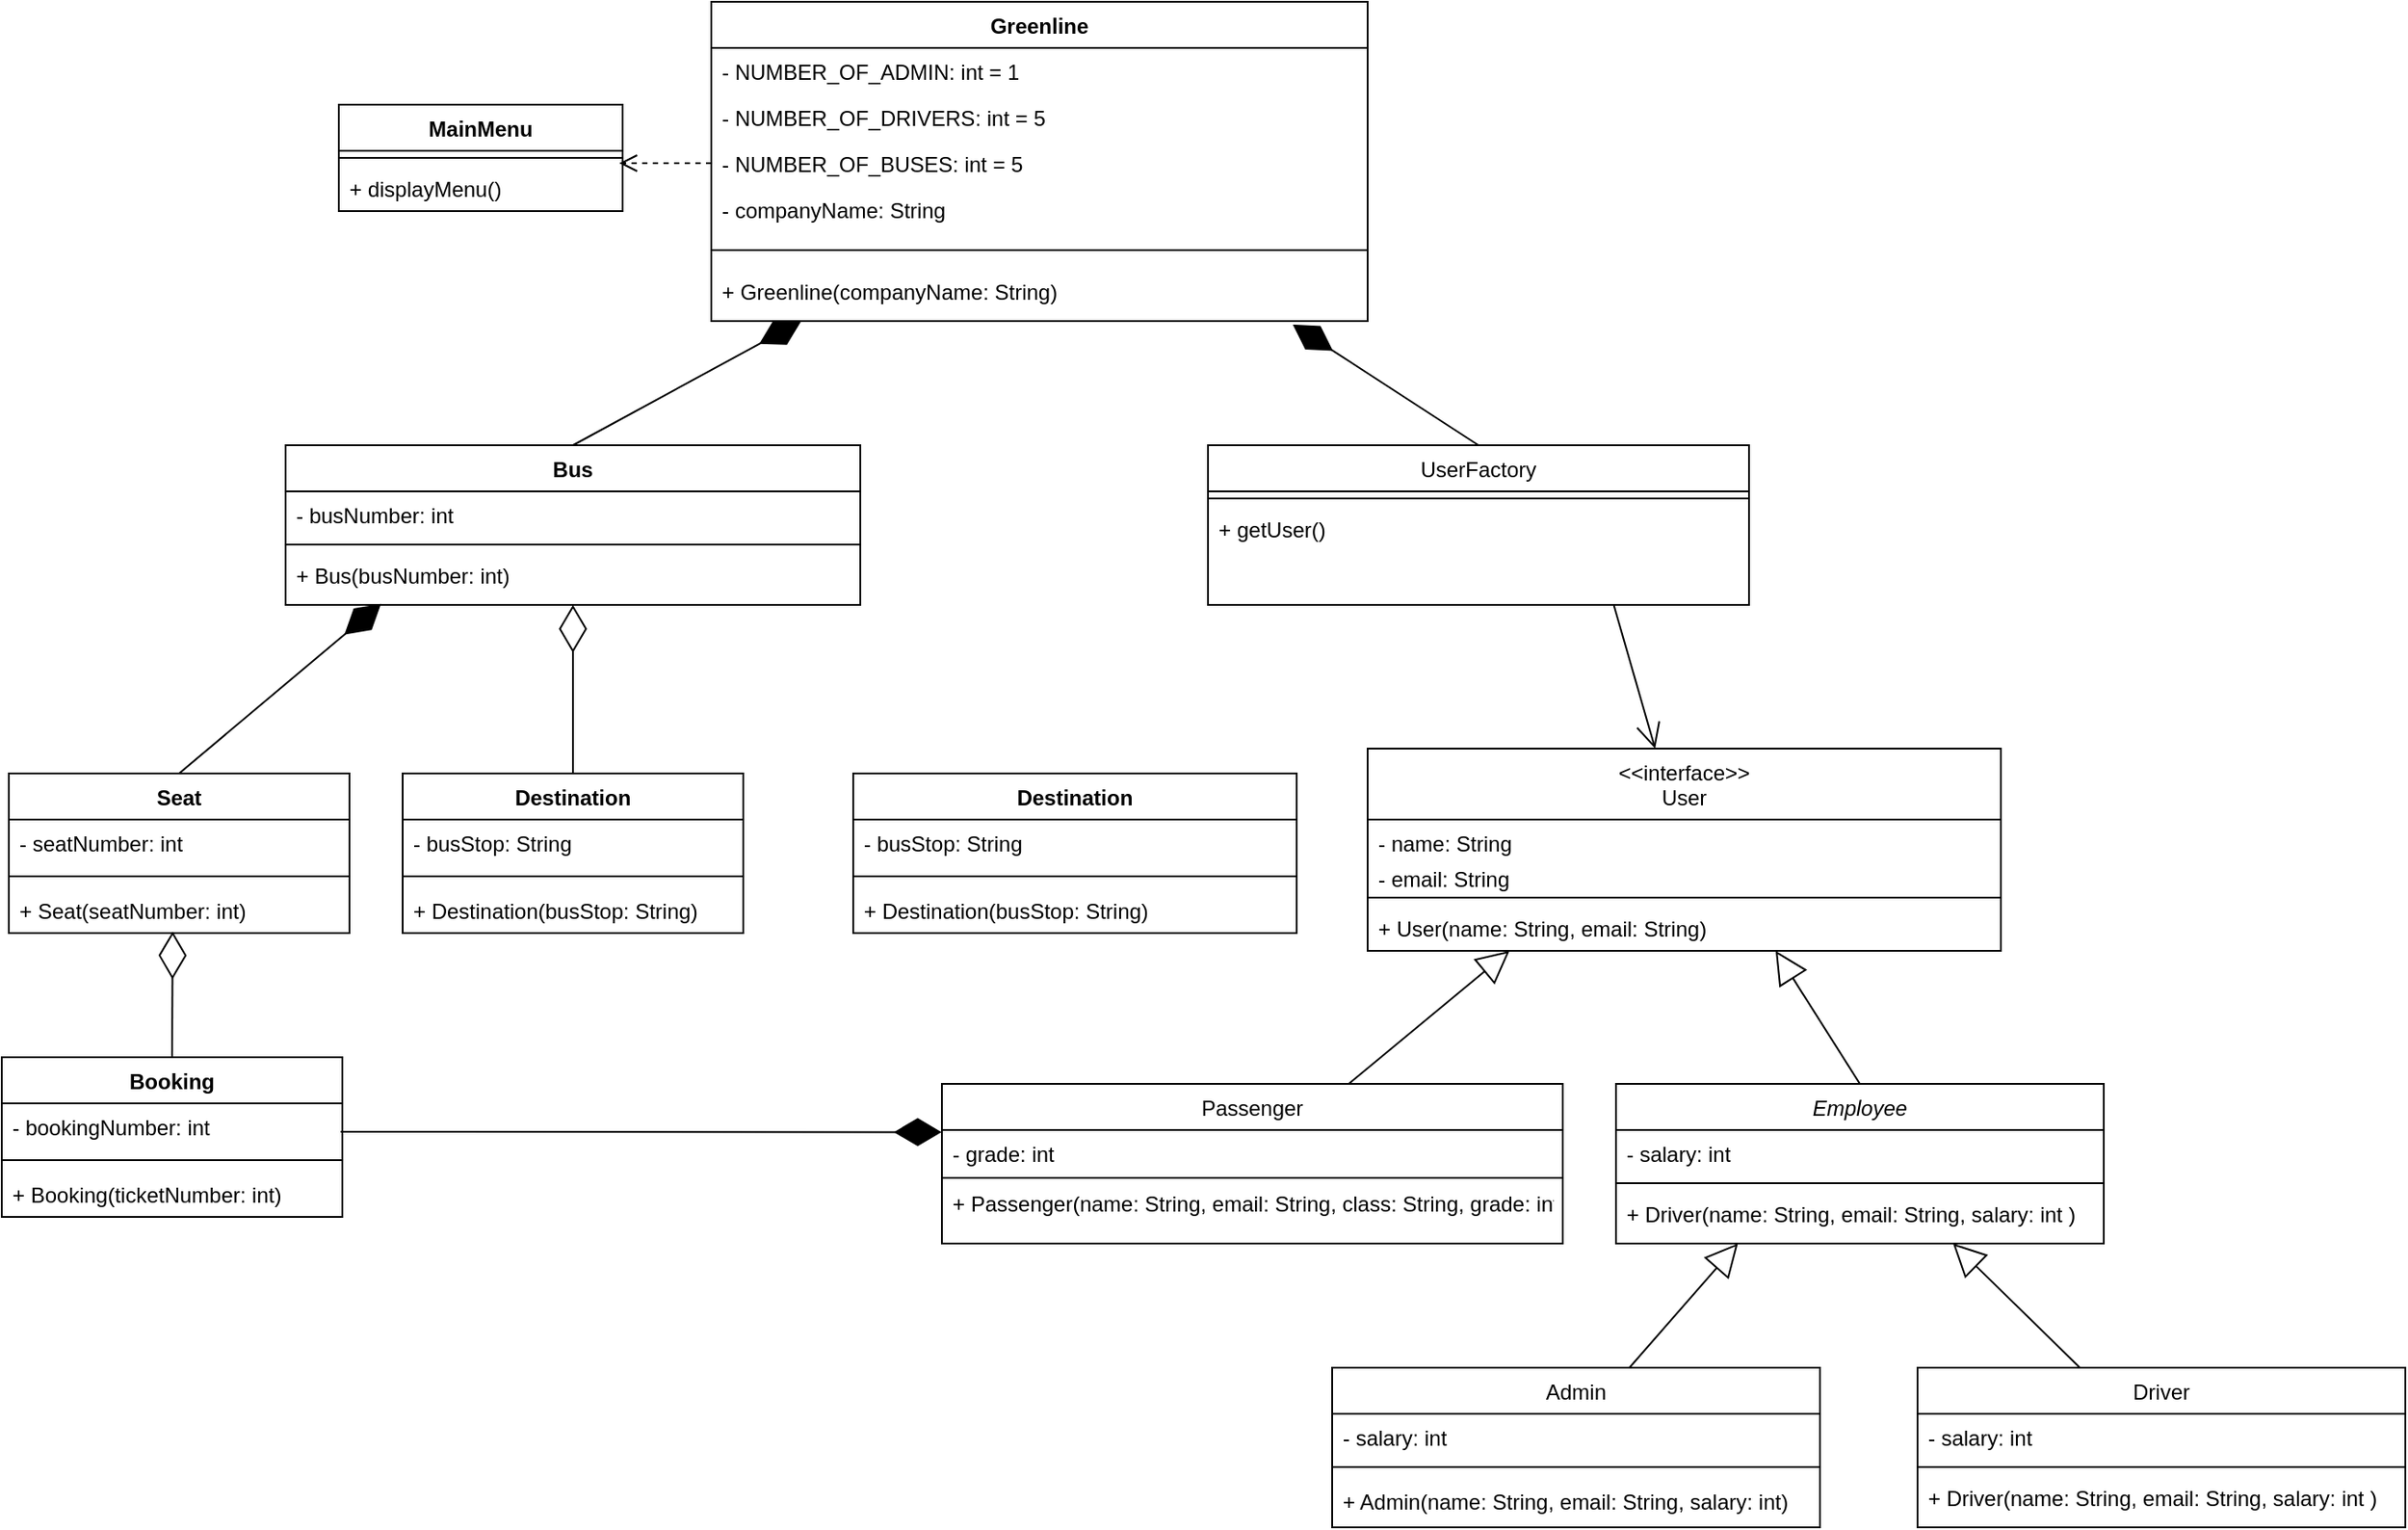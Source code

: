 <mxfile version="13.7.9" type="device"><diagram id="C5RBs43oDa-KdzZeNtuy" name="Page-1"><mxGraphModel dx="910" dy="412" grid="1" gridSize="10" guides="1" tooltips="1" connect="1" arrows="1" fold="1" page="1" pageScale="1" pageWidth="1169" pageHeight="827" math="0" shadow="0"><root><mxCell id="WIyWlLk6GJQsqaUBKTNV-0"/><mxCell id="WIyWlLk6GJQsqaUBKTNV-1" parent="WIyWlLk6GJQsqaUBKTNV-0"/><mxCell id="aZxWekm1cW6UHKEbnHoh-35" value="" style="endArrow=diamondThin;endFill=1;endSize=24;html=1;entryX=0.886;entryY=1.067;entryDx=0;entryDy=0;entryPerimeter=0;exitX=0.5;exitY=0;exitDx=0;exitDy=0;" parent="WIyWlLk6GJQsqaUBKTNV-1" source="zkfFHV4jXpPFQw0GAbJ--17" target="aZxWekm1cW6UHKEbnHoh-6" edge="1"><mxGeometry width="160" relative="1" as="geometry"><mxPoint x="534" y="310" as="sourcePoint"/><mxPoint x="646" y="260" as="targetPoint"/></mxGeometry></mxCell><mxCell id="aZxWekm1cW6UHKEbnHoh-36" value="" style="endArrow=diamondThin;endFill=1;endSize=24;html=1;exitX=0.5;exitY=0;exitDx=0;exitDy=0;entryX=0.137;entryY=1;entryDx=0;entryDy=0;entryPerimeter=0;" parent="WIyWlLk6GJQsqaUBKTNV-1" source="aZxWekm1cW6UHKEbnHoh-15" target="aZxWekm1cW6UHKEbnHoh-6" edge="1"><mxGeometry width="160" relative="1" as="geometry"><mxPoint x="241" y="250" as="sourcePoint"/><mxPoint x="325" y="161" as="targetPoint"/></mxGeometry></mxCell><mxCell id="aZxWekm1cW6UHKEbnHoh-37" value="" style="html=1;verticalAlign=bottom;endArrow=open;dashed=1;endSize=8;exitX=0;exitY=0.5;exitDx=0;exitDy=0;entryX=0.988;entryY=0.875;entryDx=0;entryDy=0;entryPerimeter=0;" parent="WIyWlLk6GJQsqaUBKTNV-1" source="jJBky4X7id6nGAewXu0b-29" target="aZxWekm1cW6UHKEbnHoh-29" edge="1"><mxGeometry relative="1" as="geometry"><mxPoint x="450" y="100" as="sourcePoint"/><mxPoint x="380" y="100" as="targetPoint"/><Array as="points"/></mxGeometry></mxCell><mxCell id="jJBky4X7id6nGAewXu0b-2" value="" style="endArrow=block;endSize=16;endFill=0;html=1;" parent="WIyWlLk6GJQsqaUBKTNV-1" source="zkfFHV4jXpPFQw0GAbJ--6" edge="1"><mxGeometry width="160" relative="1" as="geometry"><mxPoint x="431" y="395" as="sourcePoint"/><mxPoint x="870" y="545" as="targetPoint"/></mxGeometry></mxCell><mxCell id="jJBky4X7id6nGAewXu0b-4" value="" style="endArrow=block;endSize=16;endFill=0;html=1;" parent="WIyWlLk6GJQsqaUBKTNV-1" source="zkfFHV4jXpPFQw0GAbJ--13" edge="1"><mxGeometry width="160" relative="1" as="geometry"><mxPoint x="305.756" y="605" as="sourcePoint"/><mxPoint x="1120" y="710" as="targetPoint"/></mxGeometry></mxCell><mxCell id="aZxWekm1cW6UHKEbnHoh-39" value="Destination" style="swimlane;fontStyle=1;align=center;verticalAlign=top;childLayout=stackLayout;horizontal=1;startSize=26;horizontalStack=0;resizeParent=1;resizeParentMax=0;resizeLast=0;collapsible=1;marginBottom=0;" parent="WIyWlLk6GJQsqaUBKTNV-1" vertex="1"><mxGeometry x="246" y="445" width="192" height="90" as="geometry"/></mxCell><mxCell id="aZxWekm1cW6UHKEbnHoh-40" value="- busStop: String" style="text;strokeColor=none;fillColor=none;align=left;verticalAlign=top;spacingLeft=4;spacingRight=4;overflow=hidden;rotatable=0;points=[[0,0.5],[1,0.5]];portConstraint=eastwest;" parent="aZxWekm1cW6UHKEbnHoh-39" vertex="1"><mxGeometry y="26" width="192" height="26" as="geometry"/></mxCell><mxCell id="aZxWekm1cW6UHKEbnHoh-41" value="" style="line;strokeWidth=1;fillColor=none;align=left;verticalAlign=middle;spacingTop=-1;spacingLeft=3;spacingRight=3;rotatable=0;labelPosition=right;points=[];portConstraint=eastwest;" parent="aZxWekm1cW6UHKEbnHoh-39" vertex="1"><mxGeometry y="52" width="192" height="12" as="geometry"/></mxCell><mxCell id="aZxWekm1cW6UHKEbnHoh-42" value="+ Destination(busStop: String)" style="text;strokeColor=none;fillColor=none;align=left;verticalAlign=top;spacingLeft=4;spacingRight=4;overflow=hidden;rotatable=0;points=[[0,0.5],[1,0.5]];portConstraint=eastwest;" parent="aZxWekm1cW6UHKEbnHoh-39" vertex="1"><mxGeometry y="64" width="192" height="26" as="geometry"/></mxCell><mxCell id="jJBky4X7id6nGAewXu0b-24" value="Seat" style="swimlane;fontStyle=1;align=center;verticalAlign=top;childLayout=stackLayout;horizontal=1;startSize=26;horizontalStack=0;resizeParent=1;resizeParentMax=0;resizeLast=0;collapsible=1;marginBottom=0;" parent="WIyWlLk6GJQsqaUBKTNV-1" vertex="1"><mxGeometry x="24" y="445" width="192" height="90" as="geometry"/></mxCell><mxCell id="jJBky4X7id6nGAewXu0b-25" value="- seatNumber: int" style="text;strokeColor=none;fillColor=none;align=left;verticalAlign=top;spacingLeft=4;spacingRight=4;overflow=hidden;rotatable=0;points=[[0,0.5],[1,0.5]];portConstraint=eastwest;" parent="jJBky4X7id6nGAewXu0b-24" vertex="1"><mxGeometry y="26" width="192" height="26" as="geometry"/></mxCell><mxCell id="jJBky4X7id6nGAewXu0b-26" value="" style="line;strokeWidth=1;fillColor=none;align=left;verticalAlign=middle;spacingTop=-1;spacingLeft=3;spacingRight=3;rotatable=0;labelPosition=right;points=[];portConstraint=eastwest;" parent="jJBky4X7id6nGAewXu0b-24" vertex="1"><mxGeometry y="52" width="192" height="12" as="geometry"/></mxCell><mxCell id="jJBky4X7id6nGAewXu0b-27" value="+ Seat(seatNumber: int)" style="text;strokeColor=none;fillColor=none;align=left;verticalAlign=top;spacingLeft=4;spacingRight=4;overflow=hidden;rotatable=0;points=[[0,0.5],[1,0.5]];portConstraint=eastwest;" parent="jJBky4X7id6nGAewXu0b-24" vertex="1"><mxGeometry y="64" width="192" height="26" as="geometry"/></mxCell><mxCell id="jJBky4X7id6nGAewXu0b-30" value="" style="endArrow=diamondThin;endFill=1;endSize=24;html=1;exitX=0.5;exitY=0;exitDx=0;exitDy=0;entryX=0.166;entryY=0.98;entryDx=0;entryDy=0;entryPerimeter=0;" parent="WIyWlLk6GJQsqaUBKTNV-1" source="jJBky4X7id6nGAewXu0b-24" target="aZxWekm1cW6UHKEbnHoh-18" edge="1"><mxGeometry width="160" relative="1" as="geometry"><mxPoint x="30" y="370" as="sourcePoint"/><mxPoint x="171" y="340" as="targetPoint"/></mxGeometry></mxCell><mxCell id="jJBky4X7id6nGAewXu0b-31" value="" style="endArrow=diamondThin;endFill=0;endSize=24;html=1;exitX=0.5;exitY=0;exitDx=0;exitDy=0;" parent="WIyWlLk6GJQsqaUBKTNV-1" source="aZxWekm1cW6UHKEbnHoh-39" target="aZxWekm1cW6UHKEbnHoh-18" edge="1"><mxGeometry width="160" relative="1" as="geometry"><mxPoint x="294" y="400" as="sourcePoint"/><mxPoint x="454" y="400" as="targetPoint"/></mxGeometry></mxCell><mxCell id="jJBky4X7id6nGAewXu0b-32" value="" style="endArrow=diamondThin;endFill=0;endSize=24;html=1;entryX=0.481;entryY=0.966;entryDx=0;entryDy=0;entryPerimeter=0;exitX=0.5;exitY=0;exitDx=0;exitDy=0;" parent="WIyWlLk6GJQsqaUBKTNV-1" source="jJBky4X7id6nGAewXu0b-20" target="jJBky4X7id6nGAewXu0b-27" edge="1"><mxGeometry width="160" relative="1" as="geometry"><mxPoint x="-26" y="580" as="sourcePoint"/><mxPoint x="134" y="580" as="targetPoint"/></mxGeometry></mxCell><mxCell id="jJBky4X7id6nGAewXu0b-20" value="Booking" style="swimlane;fontStyle=1;align=center;verticalAlign=top;childLayout=stackLayout;horizontal=1;startSize=26;horizontalStack=0;resizeParent=1;resizeParentMax=0;resizeLast=0;collapsible=1;marginBottom=0;" parent="WIyWlLk6GJQsqaUBKTNV-1" vertex="1"><mxGeometry x="20" y="605" width="192" height="90" as="geometry"/></mxCell><mxCell id="jJBky4X7id6nGAewXu0b-21" value="- bookingNumber: int" style="text;strokeColor=none;fillColor=none;align=left;verticalAlign=top;spacingLeft=4;spacingRight=4;overflow=hidden;rotatable=0;points=[[0,0.5],[1,0.5]];portConstraint=eastwest;" parent="jJBky4X7id6nGAewXu0b-20" vertex="1"><mxGeometry y="26" width="192" height="26" as="geometry"/></mxCell><mxCell id="jJBky4X7id6nGAewXu0b-22" value="" style="line;strokeWidth=1;fillColor=none;align=left;verticalAlign=middle;spacingTop=-1;spacingLeft=3;spacingRight=3;rotatable=0;labelPosition=right;points=[];portConstraint=eastwest;" parent="jJBky4X7id6nGAewXu0b-20" vertex="1"><mxGeometry y="52" width="192" height="12" as="geometry"/></mxCell><mxCell id="jJBky4X7id6nGAewXu0b-23" value="+ Booking(ticketNumber: int)" style="text;strokeColor=none;fillColor=none;align=left;verticalAlign=top;spacingLeft=4;spacingRight=4;overflow=hidden;rotatable=0;points=[[0,0.5],[1,0.5]];portConstraint=eastwest;" parent="jJBky4X7id6nGAewXu0b-20" vertex="1"><mxGeometry y="64" width="192" height="26" as="geometry"/></mxCell><mxCell id="aZxWekm1cW6UHKEbnHoh-3" value="Greenline" style="swimlane;fontStyle=1;align=center;verticalAlign=top;childLayout=stackLayout;horizontal=1;startSize=26;horizontalStack=0;resizeParent=1;resizeParentMax=0;resizeLast=0;collapsible=1;marginBottom=0;" parent="WIyWlLk6GJQsqaUBKTNV-1" vertex="1"><mxGeometry x="420" y="10" width="370" height="180" as="geometry"/></mxCell><mxCell id="aZxWekm1cW6UHKEbnHoh-4" value="- NUMBER_OF_ADMIN: int = 1 " style="text;strokeColor=none;fillColor=none;align=left;verticalAlign=top;spacingLeft=4;spacingRight=4;overflow=hidden;rotatable=0;points=[[0,0.5],[1,0.5]];portConstraint=eastwest;" parent="aZxWekm1cW6UHKEbnHoh-3" vertex="1"><mxGeometry y="26" width="370" height="26" as="geometry"/></mxCell><mxCell id="jJBky4X7id6nGAewXu0b-1" value="- NUMBER_OF_DRIVERS: int = 5 " style="text;strokeColor=none;fillColor=none;align=left;verticalAlign=top;spacingLeft=4;spacingRight=4;overflow=hidden;rotatable=0;points=[[0,0.5],[1,0.5]];portConstraint=eastwest;" parent="aZxWekm1cW6UHKEbnHoh-3" vertex="1"><mxGeometry y="52" width="370" height="26" as="geometry"/></mxCell><mxCell id="jJBky4X7id6nGAewXu0b-29" value="- NUMBER_OF_BUSES: int = 5 " style="text;strokeColor=none;fillColor=none;align=left;verticalAlign=top;spacingLeft=4;spacingRight=4;overflow=hidden;rotatable=0;points=[[0,0.5],[1,0.5]];portConstraint=eastwest;" parent="aZxWekm1cW6UHKEbnHoh-3" vertex="1"><mxGeometry y="78" width="370" height="26" as="geometry"/></mxCell><mxCell id="aZxWekm1cW6UHKEbnHoh-10" value="- companyName: String" style="text;strokeColor=none;fillColor=none;align=left;verticalAlign=top;spacingLeft=4;spacingRight=4;overflow=hidden;rotatable=0;points=[[0,0.5],[1,0.5]];portConstraint=eastwest;" parent="aZxWekm1cW6UHKEbnHoh-3" vertex="1"><mxGeometry y="104" width="370" height="26" as="geometry"/></mxCell><mxCell id="aZxWekm1cW6UHKEbnHoh-5" value="" style="line;strokeWidth=1;fillColor=none;align=left;verticalAlign=middle;spacingTop=-1;spacingLeft=3;spacingRight=3;rotatable=0;labelPosition=right;points=[];portConstraint=eastwest;" parent="aZxWekm1cW6UHKEbnHoh-3" vertex="1"><mxGeometry y="130" width="370" height="20" as="geometry"/></mxCell><mxCell id="aZxWekm1cW6UHKEbnHoh-6" value="+ Greenline(companyName: String)" style="text;strokeColor=none;fillColor=none;align=left;verticalAlign=top;spacingLeft=4;spacingRight=4;overflow=hidden;rotatable=0;points=[[0,0.5],[1,0.5]];portConstraint=eastwest;" parent="aZxWekm1cW6UHKEbnHoh-3" vertex="1"><mxGeometry y="150" width="370" height="30" as="geometry"/></mxCell><mxCell id="aZxWekm1cW6UHKEbnHoh-27" value="MainMenu" style="swimlane;fontStyle=1;align=center;verticalAlign=top;childLayout=stackLayout;horizontal=1;startSize=26;horizontalStack=0;resizeParent=1;resizeParentMax=0;resizeLast=0;collapsible=1;marginBottom=0;" parent="WIyWlLk6GJQsqaUBKTNV-1" vertex="1"><mxGeometry x="210" y="68" width="160" height="60" as="geometry"/></mxCell><mxCell id="aZxWekm1cW6UHKEbnHoh-29" value="" style="line;strokeWidth=1;fillColor=none;align=left;verticalAlign=middle;spacingTop=-1;spacingLeft=3;spacingRight=3;rotatable=0;labelPosition=right;points=[];portConstraint=eastwest;" parent="aZxWekm1cW6UHKEbnHoh-27" vertex="1"><mxGeometry y="26" width="160" height="8" as="geometry"/></mxCell><mxCell id="aZxWekm1cW6UHKEbnHoh-30" value="+ displayMenu()" style="text;strokeColor=none;fillColor=none;align=left;verticalAlign=top;spacingLeft=4;spacingRight=4;overflow=hidden;rotatable=0;points=[[0,0.5],[1,0.5]];portConstraint=eastwest;" parent="aZxWekm1cW6UHKEbnHoh-27" vertex="1"><mxGeometry y="34" width="160" height="26" as="geometry"/></mxCell><mxCell id="aZxWekm1cW6UHKEbnHoh-15" value="Bus" style="swimlane;fontStyle=1;align=center;verticalAlign=top;childLayout=stackLayout;horizontal=1;startSize=26;horizontalStack=0;resizeParent=1;resizeParentMax=0;resizeLast=0;collapsible=1;marginBottom=0;" parent="WIyWlLk6GJQsqaUBKTNV-1" vertex="1"><mxGeometry x="180" y="260" width="324" height="90" as="geometry"/></mxCell><mxCell id="aZxWekm1cW6UHKEbnHoh-16" value="- busNumber: int&#10;" style="text;strokeColor=none;fillColor=none;align=left;verticalAlign=top;spacingLeft=4;spacingRight=4;overflow=hidden;rotatable=0;points=[[0,0.5],[1,0.5]];portConstraint=eastwest;" parent="aZxWekm1cW6UHKEbnHoh-15" vertex="1"><mxGeometry y="26" width="324" height="26" as="geometry"/></mxCell><mxCell id="aZxWekm1cW6UHKEbnHoh-17" value="" style="line;strokeWidth=1;fillColor=none;align=left;verticalAlign=middle;spacingTop=-1;spacingLeft=3;spacingRight=3;rotatable=0;labelPosition=right;points=[];portConstraint=eastwest;" parent="aZxWekm1cW6UHKEbnHoh-15" vertex="1"><mxGeometry y="52" width="324" height="8" as="geometry"/></mxCell><mxCell id="aZxWekm1cW6UHKEbnHoh-18" value="+ Bus(busNumber: int)" style="text;strokeColor=none;fillColor=none;align=left;verticalAlign=top;spacingLeft=4;spacingRight=4;overflow=hidden;rotatable=0;points=[[0,0.5],[1,0.5]];portConstraint=eastwest;" parent="aZxWekm1cW6UHKEbnHoh-15" vertex="1"><mxGeometry y="60" width="324" height="30" as="geometry"/></mxCell><mxCell id="jJBky4X7id6nGAewXu0b-36" value="" style="endArrow=open;endFill=1;endSize=12;html=1;exitX=0.75;exitY=1;exitDx=0;exitDy=0;" parent="WIyWlLk6GJQsqaUBKTNV-1" source="zkfFHV4jXpPFQw0GAbJ--17" target="zkfFHV4jXpPFQw0GAbJ--0" edge="1"><mxGeometry width="160" relative="1" as="geometry"><mxPoint x="956" y="350" as="sourcePoint"/><mxPoint x="980" y="380" as="targetPoint"/></mxGeometry></mxCell><mxCell id="zkfFHV4jXpPFQw0GAbJ--17" value="UserFactory" style="swimlane;fontStyle=0;align=center;verticalAlign=top;childLayout=stackLayout;horizontal=1;startSize=26;horizontalStack=0;resizeParent=1;resizeLast=0;collapsible=1;marginBottom=0;rounded=0;shadow=0;strokeWidth=1;" parent="WIyWlLk6GJQsqaUBKTNV-1" vertex="1"><mxGeometry x="700" y="260" width="305" height="90" as="geometry"><mxRectangle x="550" y="140" width="160" height="26" as="alternateBounds"/></mxGeometry></mxCell><mxCell id="zkfFHV4jXpPFQw0GAbJ--23" value="" style="line;html=1;strokeWidth=1;align=left;verticalAlign=middle;spacingTop=-1;spacingLeft=3;spacingRight=3;rotatable=0;labelPosition=right;points=[];portConstraint=eastwest;" parent="zkfFHV4jXpPFQw0GAbJ--17" vertex="1"><mxGeometry y="26" width="305" height="8" as="geometry"/></mxCell><mxCell id="zkfFHV4jXpPFQw0GAbJ--25" value="+ getUser()" style="text;align=left;verticalAlign=top;spacingLeft=4;spacingRight=4;overflow=hidden;rotatable=0;points=[[0,0.5],[1,0.5]];portConstraint=eastwest;" parent="zkfFHV4jXpPFQw0GAbJ--17" vertex="1"><mxGeometry y="34" width="305" height="26" as="geometry"/></mxCell><mxCell id="TWOSf7khWzuxb6SjRFtT-0" value="" style="endArrow=diamondThin;endFill=1;endSize=24;html=1;entryX=-0.009;entryY=0.048;entryDx=0;entryDy=0;entryPerimeter=0;" parent="WIyWlLk6GJQsqaUBKTNV-1" edge="1"><mxGeometry width="160" relative="1" as="geometry"><mxPoint x="211" y="647" as="sourcePoint"/><mxPoint x="549.85" y="647.248" as="targetPoint"/></mxGeometry></mxCell><mxCell id="aZxWekm1cW6UHKEbnHoh-0" value="Admin" style="swimlane;fontStyle=0;align=center;verticalAlign=top;childLayout=stackLayout;horizontal=1;startSize=26;horizontalStack=0;resizeParent=1;resizeLast=0;collapsible=1;marginBottom=0;rounded=0;shadow=0;strokeWidth=1;" parent="WIyWlLk6GJQsqaUBKTNV-1" vertex="1"><mxGeometry x="770" y="780" width="275" height="90" as="geometry"><mxRectangle x="330" y="360" width="170" height="26" as="alternateBounds"/></mxGeometry></mxCell><mxCell id="aZxWekm1cW6UHKEbnHoh-1" value="- salary: int" style="text;align=left;verticalAlign=top;spacingLeft=4;spacingRight=4;overflow=hidden;rotatable=0;points=[[0,0.5],[1,0.5]];portConstraint=eastwest;" parent="aZxWekm1cW6UHKEbnHoh-0" vertex="1"><mxGeometry y="26" width="275" height="24" as="geometry"/></mxCell><mxCell id="aZxWekm1cW6UHKEbnHoh-2" value="" style="line;html=1;strokeWidth=1;align=left;verticalAlign=middle;spacingTop=-1;spacingLeft=3;spacingRight=3;rotatable=0;labelPosition=right;points=[];portConstraint=eastwest;" parent="aZxWekm1cW6UHKEbnHoh-0" vertex="1"><mxGeometry y="50" width="275" height="12" as="geometry"/></mxCell><mxCell id="aZxWekm1cW6UHKEbnHoh-8" value="+ Admin(name: String, email: String, salary: int)" style="text;align=left;verticalAlign=top;spacingLeft=4;spacingRight=4;overflow=hidden;rotatable=0;points=[[0,0.5],[1,0.5]];portConstraint=eastwest;" parent="aZxWekm1cW6UHKEbnHoh-0" vertex="1"><mxGeometry y="62" width="275" height="18" as="geometry"/></mxCell><mxCell id="zkfFHV4jXpPFQw0GAbJ--13" value="Driver" style="swimlane;fontStyle=0;align=center;verticalAlign=top;childLayout=stackLayout;horizontal=1;startSize=26;horizontalStack=0;resizeParent=1;resizeLast=0;collapsible=1;marginBottom=0;rounded=0;shadow=0;strokeWidth=1;" parent="WIyWlLk6GJQsqaUBKTNV-1" vertex="1"><mxGeometry x="1100" y="780" width="275" height="90" as="geometry"><mxRectangle x="330" y="360" width="170" height="26" as="alternateBounds"/></mxGeometry></mxCell><mxCell id="zkfFHV4jXpPFQw0GAbJ--14" value="- salary: int" style="text;align=left;verticalAlign=top;spacingLeft=4;spacingRight=4;overflow=hidden;rotatable=0;points=[[0,0.5],[1,0.5]];portConstraint=eastwest;" parent="zkfFHV4jXpPFQw0GAbJ--13" vertex="1"><mxGeometry y="26" width="275" height="26" as="geometry"/></mxCell><mxCell id="zkfFHV4jXpPFQw0GAbJ--15" value="" style="line;html=1;strokeWidth=1;align=left;verticalAlign=middle;spacingTop=-1;spacingLeft=3;spacingRight=3;rotatable=0;labelPosition=right;points=[];portConstraint=eastwest;" parent="zkfFHV4jXpPFQw0GAbJ--13" vertex="1"><mxGeometry y="52" width="275" height="8" as="geometry"/></mxCell><mxCell id="aZxWekm1cW6UHKEbnHoh-9" value="+ Driver(name: String, email: String, salary: int )" style="text;align=left;verticalAlign=top;spacingLeft=4;spacingRight=4;overflow=hidden;rotatable=0;points=[[0,0.5],[1,0.5]];portConstraint=eastwest;" parent="zkfFHV4jXpPFQw0GAbJ--13" vertex="1"><mxGeometry y="60" width="275" height="26" as="geometry"/></mxCell><mxCell id="pDEi0zM49Sqkq7_pIw6B-6" value="" style="endArrow=block;endSize=16;endFill=0;html=1;entryX=0.25;entryY=1;entryDx=0;entryDy=0;" parent="WIyWlLk6GJQsqaUBKTNV-1" target="pDEi0zM49Sqkq7_pIw6B-0" edge="1"><mxGeometry width="160" relative="1" as="geometry"><mxPoint x="937.596" y="780" as="sourcePoint"/><mxPoint x="1070" y="710" as="targetPoint"/></mxGeometry></mxCell><mxCell id="pDEi0zM49Sqkq7_pIw6B-7" value="" style="endArrow=block;endSize=16;endFill=0;html=1;exitX=0.5;exitY=0;exitDx=0;exitDy=0;" parent="WIyWlLk6GJQsqaUBKTNV-1" source="pDEi0zM49Sqkq7_pIw6B-0" edge="1"><mxGeometry width="160" relative="1" as="geometry"><mxPoint x="1057.596" y="630" as="sourcePoint"/><mxPoint x="1020" y="545" as="targetPoint"/></mxGeometry></mxCell><mxCell id="pDEi0zM49Sqkq7_pIw6B-0" value="Employee" style="swimlane;fontStyle=2;align=center;verticalAlign=top;childLayout=stackLayout;horizontal=1;startSize=26;horizontalStack=0;resizeParent=1;resizeLast=0;collapsible=1;marginBottom=0;rounded=0;shadow=0;strokeWidth=1;" parent="WIyWlLk6GJQsqaUBKTNV-1" vertex="1"><mxGeometry x="930" y="620" width="275" height="90" as="geometry"><mxRectangle x="330" y="360" width="170" height="26" as="alternateBounds"/></mxGeometry></mxCell><mxCell id="pDEi0zM49Sqkq7_pIw6B-1" value="- salary: int" style="text;align=left;verticalAlign=top;spacingLeft=4;spacingRight=4;overflow=hidden;rotatable=0;points=[[0,0.5],[1,0.5]];portConstraint=eastwest;" parent="pDEi0zM49Sqkq7_pIw6B-0" vertex="1"><mxGeometry y="26" width="275" height="26" as="geometry"/></mxCell><mxCell id="pDEi0zM49Sqkq7_pIw6B-2" value="" style="line;html=1;strokeWidth=1;align=left;verticalAlign=middle;spacingTop=-1;spacingLeft=3;spacingRight=3;rotatable=0;labelPosition=right;points=[];portConstraint=eastwest;" parent="pDEi0zM49Sqkq7_pIw6B-0" vertex="1"><mxGeometry y="52" width="275" height="8" as="geometry"/></mxCell><mxCell id="pDEi0zM49Sqkq7_pIw6B-3" value="+ Driver(name: String, email: String, salary: int )" style="text;align=left;verticalAlign=top;spacingLeft=4;spacingRight=4;overflow=hidden;rotatable=0;points=[[0,0.5],[1,0.5]];portConstraint=eastwest;" parent="pDEi0zM49Sqkq7_pIw6B-0" vertex="1"><mxGeometry y="60" width="275" height="26" as="geometry"/></mxCell><mxCell id="zkfFHV4jXpPFQw0GAbJ--6" value="Passenger" style="swimlane;fontStyle=0;align=center;verticalAlign=top;childLayout=stackLayout;horizontal=1;startSize=26;horizontalStack=0;resizeParent=1;resizeLast=0;collapsible=1;marginBottom=0;rounded=0;shadow=0;strokeWidth=1;" parent="WIyWlLk6GJQsqaUBKTNV-1" vertex="1"><mxGeometry x="550" y="620" width="350" height="90" as="geometry"><mxRectangle x="130" y="380" width="160" height="26" as="alternateBounds"/></mxGeometry></mxCell><mxCell id="zkfFHV4jXpPFQw0GAbJ--8" value="- grade: int" style="text;align=left;verticalAlign=top;spacingLeft=4;spacingRight=4;overflow=hidden;rotatable=0;points=[[0,0.5],[1,0.5]];portConstraint=eastwest;rounded=0;shadow=0;html=0;" parent="zkfFHV4jXpPFQw0GAbJ--6" vertex="1"><mxGeometry y="26" width="350" height="26" as="geometry"/></mxCell><mxCell id="zkfFHV4jXpPFQw0GAbJ--9" value="" style="line;html=1;strokeWidth=1;align=left;verticalAlign=middle;spacingTop=-1;spacingLeft=3;spacingRight=3;rotatable=0;labelPosition=right;points=[];portConstraint=eastwest;" parent="zkfFHV4jXpPFQw0GAbJ--6" vertex="1"><mxGeometry y="52" width="350" height="2" as="geometry"/></mxCell><mxCell id="jJBky4X7id6nGAewXu0b-0" value="+ Passenger(name: String, email: String, class: String, grade: int)" style="text;align=left;verticalAlign=top;spacingLeft=4;spacingRight=4;overflow=hidden;rotatable=0;points=[[0,0.5],[1,0.5]];portConstraint=eastwest;" parent="zkfFHV4jXpPFQw0GAbJ--6" vertex="1"><mxGeometry y="54" width="350" height="26" as="geometry"/></mxCell><mxCell id="pDEi0zM49Sqkq7_pIw6B-13" value="Destination" style="swimlane;fontStyle=1;align=center;verticalAlign=top;childLayout=stackLayout;horizontal=1;startSize=26;horizontalStack=0;resizeParent=1;resizeParentMax=0;resizeLast=0;collapsible=1;marginBottom=0;" parent="WIyWlLk6GJQsqaUBKTNV-1" vertex="1"><mxGeometry x="500" y="445" width="250" height="90" as="geometry"/></mxCell><mxCell id="pDEi0zM49Sqkq7_pIw6B-14" value="- busStop: String" style="text;strokeColor=none;fillColor=none;align=left;verticalAlign=top;spacingLeft=4;spacingRight=4;overflow=hidden;rotatable=0;points=[[0,0.5],[1,0.5]];portConstraint=eastwest;" parent="pDEi0zM49Sqkq7_pIw6B-13" vertex="1"><mxGeometry y="26" width="250" height="26" as="geometry"/></mxCell><mxCell id="pDEi0zM49Sqkq7_pIw6B-15" value="" style="line;strokeWidth=1;fillColor=none;align=left;verticalAlign=middle;spacingTop=-1;spacingLeft=3;spacingRight=3;rotatable=0;labelPosition=right;points=[];portConstraint=eastwest;" parent="pDEi0zM49Sqkq7_pIw6B-13" vertex="1"><mxGeometry y="52" width="250" height="12" as="geometry"/></mxCell><mxCell id="pDEi0zM49Sqkq7_pIw6B-16" value="+ Destination(busStop: String)" style="text;strokeColor=none;fillColor=none;align=left;verticalAlign=top;spacingLeft=4;spacingRight=4;overflow=hidden;rotatable=0;points=[[0,0.5],[1,0.5]];portConstraint=eastwest;" parent="pDEi0zM49Sqkq7_pIw6B-13" vertex="1"><mxGeometry y="64" width="250" height="26" as="geometry"/></mxCell><mxCell id="zkfFHV4jXpPFQw0GAbJ--0" value="&lt;&lt;interface&gt;&gt;&#10;User" style="swimlane;fontStyle=0;align=center;verticalAlign=top;childLayout=stackLayout;horizontal=1;startSize=40;horizontalStack=0;resizeParent=1;resizeLast=0;collapsible=1;marginBottom=0;rounded=0;shadow=0;strokeWidth=1;" parent="WIyWlLk6GJQsqaUBKTNV-1" vertex="1"><mxGeometry x="790" y="431" width="357" height="114" as="geometry"><mxRectangle x="230" y="140" width="160" height="26" as="alternateBounds"/></mxGeometry></mxCell><mxCell id="zkfFHV4jXpPFQw0GAbJ--2" value="- name: String" style="text;align=left;verticalAlign=top;spacingLeft=4;spacingRight=4;overflow=hidden;rotatable=0;points=[[0,0.5],[1,0.5]];portConstraint=eastwest;rounded=0;shadow=0;html=0;" parent="zkfFHV4jXpPFQw0GAbJ--0" vertex="1"><mxGeometry y="40" width="357" height="20" as="geometry"/></mxCell><mxCell id="zkfFHV4jXpPFQw0GAbJ--1" value="- email: String" style="text;align=left;verticalAlign=top;spacingLeft=4;spacingRight=4;overflow=hidden;rotatable=0;points=[[0,0.5],[1,0.5]];portConstraint=eastwest;" parent="zkfFHV4jXpPFQw0GAbJ--0" vertex="1"><mxGeometry y="60" width="357" height="20" as="geometry"/></mxCell><mxCell id="zkfFHV4jXpPFQw0GAbJ--4" value="" style="line;html=1;strokeWidth=1;align=left;verticalAlign=middle;spacingTop=-1;spacingLeft=3;spacingRight=3;rotatable=0;labelPosition=right;points=[];portConstraint=eastwest;" parent="zkfFHV4jXpPFQw0GAbJ--0" vertex="1"><mxGeometry y="80" width="357" height="8" as="geometry"/></mxCell><mxCell id="zkfFHV4jXpPFQw0GAbJ--5" value="+ User(name: String, email: String)" style="text;align=left;verticalAlign=top;spacingLeft=4;spacingRight=4;overflow=hidden;rotatable=0;points=[[0,0.5],[1,0.5]];portConstraint=eastwest;" parent="zkfFHV4jXpPFQw0GAbJ--0" vertex="1"><mxGeometry y="88" width="357" height="26" as="geometry"/></mxCell></root></mxGraphModel></diagram></mxfile>